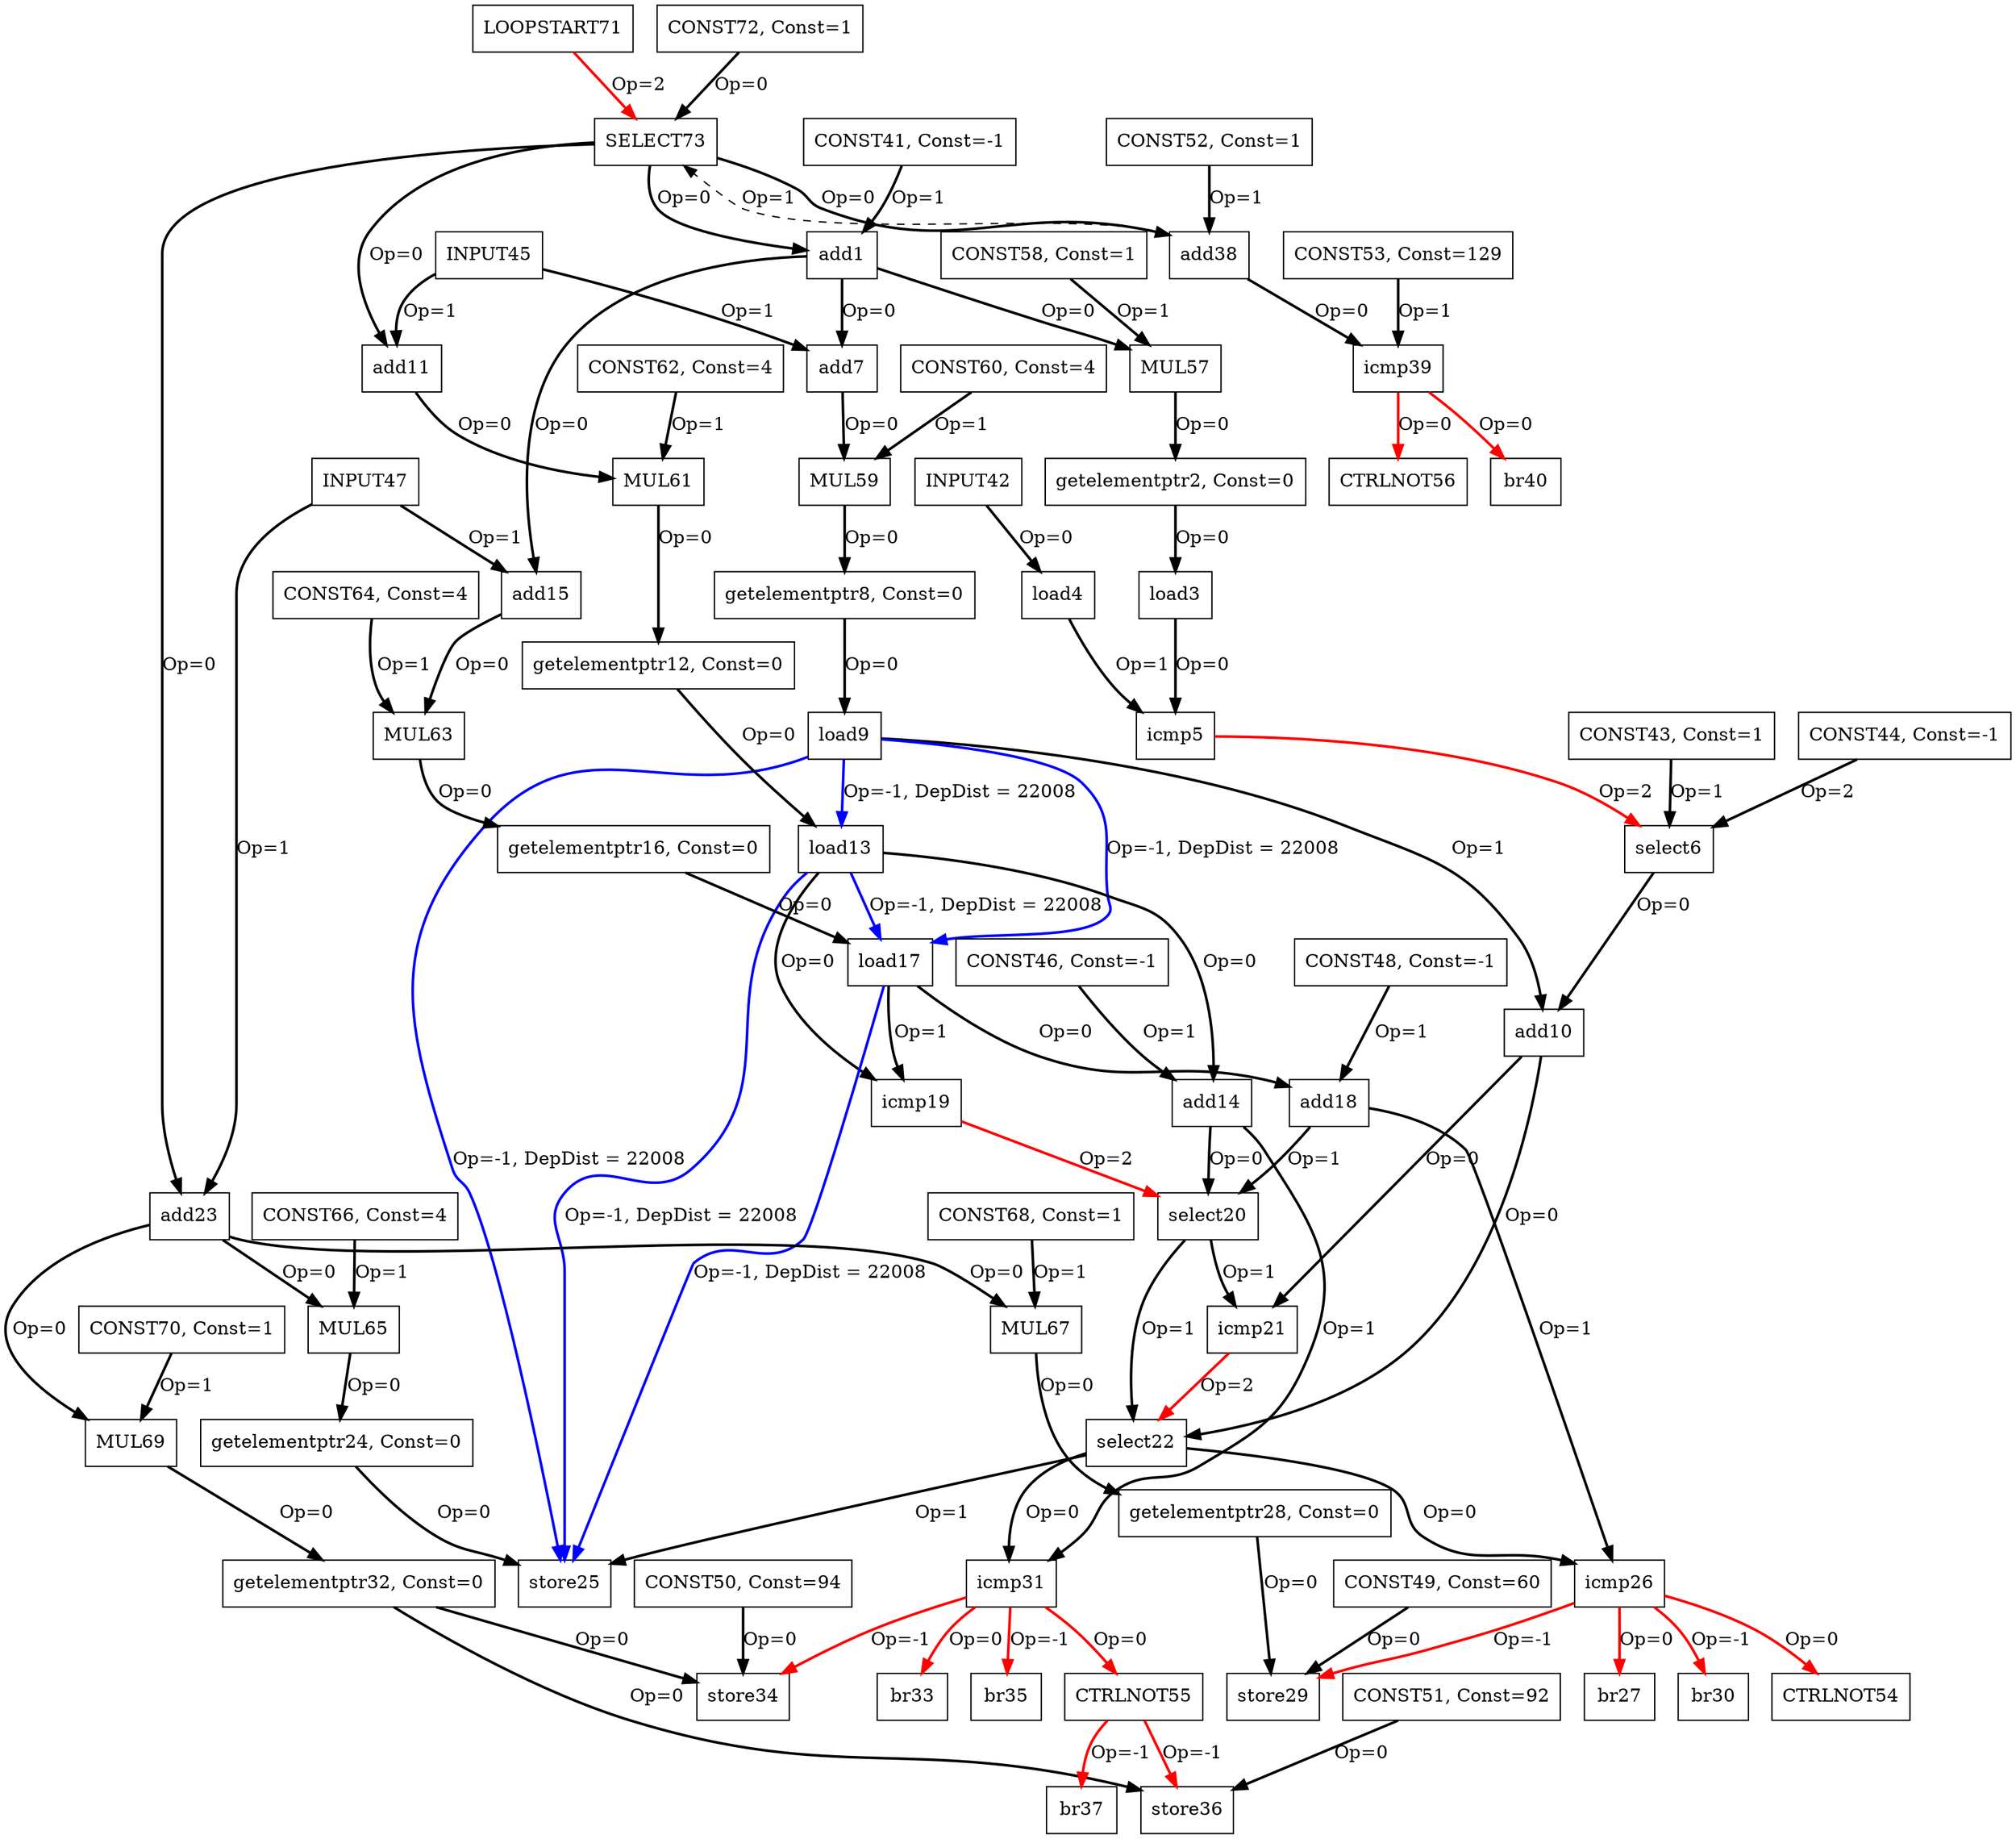 Digraph G {
add1[label = "add1", shape = box, color = black];
getelementptr2[label = "getelementptr2, Const=0", shape = box, color = black];
load3[label = "load3", shape = box, color = black];
load4[label = "load4", shape = box, color = black];
icmp5[label = "icmp5", shape = box, color = black];
select6[label = "select6", shape = box, color = black];
add7[label = "add7", shape = box, color = black];
getelementptr8[label = "getelementptr8, Const=0", shape = box, color = black];
load9[label = "load9", shape = box, color = black];
add10[label = "add10", shape = box, color = black];
add11[label = "add11", shape = box, color = black];
getelementptr12[label = "getelementptr12, Const=0", shape = box, color = black];
load13[label = "load13", shape = box, color = black];
add14[label = "add14", shape = box, color = black];
add15[label = "add15", shape = box, color = black];
getelementptr16[label = "getelementptr16, Const=0", shape = box, color = black];
load17[label = "load17", shape = box, color = black];
add18[label = "add18", shape = box, color = black];
icmp19[label = "icmp19", shape = box, color = black];
select20[label = "select20", shape = box, color = black];
icmp21[label = "icmp21", shape = box, color = black];
select22[label = "select22", shape = box, color = black];
add23[label = "add23", shape = box, color = black];
getelementptr24[label = "getelementptr24, Const=0", shape = box, color = black];
store25[label = "store25", shape = box, color = black];
icmp26[label = "icmp26", shape = box, color = black];
br27[label = "br27", shape = box, color = black];
getelementptr28[label = "getelementptr28, Const=0", shape = box, color = black];
store29[label = "store29", shape = box, color = black];
br30[label = "br30", shape = box, color = black];
icmp31[label = "icmp31", shape = box, color = black];
getelementptr32[label = "getelementptr32, Const=0", shape = box, color = black];
br33[label = "br33", shape = box, color = black];
store34[label = "store34", shape = box, color = black];
br35[label = "br35", shape = box, color = black];
store36[label = "store36", shape = box, color = black];
br37[label = "br37", shape = box, color = black];
add38[label = "add38", shape = box, color = black];
icmp39[label = "icmp39", shape = box, color = black];
br40[label = "br40", shape = box, color = black];
CONST41[label = "CONST41, Const=-1", shape = box, color = black];
INPUT42[label = "INPUT42", shape = box, color = black];
CONST43[label = "CONST43, Const=1", shape = box, color = black];
CONST44[label = "CONST44, Const=-1", shape = box, color = black];
INPUT45[label = "INPUT45", shape = box, color = black];
CONST46[label = "CONST46, Const=-1", shape = box, color = black];
INPUT47[label = "INPUT47", shape = box, color = black];
CONST48[label = "CONST48, Const=-1", shape = box, color = black];
CONST49[label = "CONST49, Const=60", shape = box, color = black];
CONST50[label = "CONST50, Const=94", shape = box, color = black];
CONST51[label = "CONST51, Const=92", shape = box, color = black];
CONST52[label = "CONST52, Const=1", shape = box, color = black];
CONST53[label = "CONST53, Const=129", shape = box, color = black];
CTRLNOT54[label = "CTRLNOT54", shape = box, color = black];
CTRLNOT55[label = "CTRLNOT55", shape = box, color = black];
CTRLNOT56[label = "CTRLNOT56", shape = box, color = black];
MUL57[label = "MUL57", shape = box, color = black];
CONST58[label = "CONST58, Const=1", shape = box, color = black];
MUL59[label = "MUL59", shape = box, color = black];
CONST60[label = "CONST60, Const=4", shape = box, color = black];
MUL61[label = "MUL61", shape = box, color = black];
CONST62[label = "CONST62, Const=4", shape = box, color = black];
MUL63[label = "MUL63", shape = box, color = black];
CONST64[label = "CONST64, Const=4", shape = box, color = black];
MUL65[label = "MUL65", shape = box, color = black];
CONST66[label = "CONST66, Const=4", shape = box, color = black];
MUL67[label = "MUL67", shape = box, color = black];
CONST68[label = "CONST68, Const=1", shape = box, color = black];
MUL69[label = "MUL69", shape = box, color = black];
CONST70[label = "CONST70, Const=1", shape = box, color = black];
LOOPSTART71[label = "LOOPSTART71", shape = box, color = black];
CONST72[label = "CONST72, Const=1", shape = box, color = black];
SELECT73[label = "SELECT73", shape = box, color = black];
CONST41 -> add1[color = black, style = bold, label = "Op=1"];
add1 -> add15[color = black, style = bold, label = "Op=0"];
add1 -> add7[color = black, style = bold, label = "Op=0"];
getelementptr2 -> load3[color = black, style = bold, label = "Op=0"];
load3 -> icmp5[color = black, style = bold, label = "Op=0"];
INPUT42 -> load4[color = black, style = bold, label = "Op=0"];
load4 -> icmp5[color = black, style = bold, label = "Op=1"];
icmp5 -> select6[color = red, style = bold, label = "Op=2"];
CONST43 -> select6[color = black, style = bold, label = "Op=1"];
CONST44 -> select6[color = black, style = bold, label = "Op=2"];
select6 -> add10[color = black, style = bold, label = "Op=0"];
INPUT45 -> add7[color = black, style = bold, label = "Op=1"];
getelementptr8 -> load9[color = black, style = bold, label = "Op=0"];
load9 -> add10[color = black, style = bold, label = "Op=1"];
add10 -> select22[color = black, style = bold, label = "Op=0"];
add10 -> icmp21[color = black, style = bold, label = "Op=0"];
INPUT45 -> add11[color = black, style = bold, label = "Op=1"];
getelementptr12 -> load13[color = black, style = bold, label = "Op=0"];
load13 -> icmp19[color = black, style = bold, label = "Op=0"];
load13 -> add14[color = black, style = bold, label = "Op=0"];
CONST46 -> add14[color = black, style = bold, label = "Op=1"];
add14 -> icmp31[color = black, style = bold, label = "Op=1"];
add14 -> select20[color = black, style = bold, label = "Op=0"];
INPUT47 -> add15[color = black, style = bold, label = "Op=1"];
getelementptr16 -> load17[color = black, style = bold, label = "Op=0"];
load17 -> icmp19[color = black, style = bold, label = "Op=1"];
load17 -> add18[color = black, style = bold, label = "Op=0"];
CONST48 -> add18[color = black, style = bold, label = "Op=1"];
add18 -> icmp26[color = black, style = bold, label = "Op=1"];
add18 -> select20[color = black, style = bold, label = "Op=1"];
icmp19 -> select20[color = red, style = bold, label = "Op=2"];
select20 -> select22[color = black, style = bold, label = "Op=1"];
select20 -> icmp21[color = black, style = bold, label = "Op=1"];
icmp21 -> select22[color = red, style = bold, label = "Op=2"];
select22 -> icmp31[color = black, style = bold, label = "Op=0"];
select22 -> icmp26[color = black, style = bold, label = "Op=0"];
select22 -> store25[color = black, style = bold, label = "Op=1"];
INPUT47 -> add23[color = black, style = bold, label = "Op=1"];
getelementptr24 -> store25[color = black, style = bold, label = "Op=0"];
icmp26 -> br27[color = red, style = bold, label = "Op=0"];
getelementptr28 -> store29[color = black, style = bold, label = "Op=0"];
CONST49 -> store29[color = black, style = bold, label = "Op=0"];
icmp31 -> br33[color = red, style = bold, label = "Op=0"];
getelementptr32 -> store36[color = black, style = bold, label = "Op=0"];
getelementptr32 -> store34[color = black, style = bold, label = "Op=0"];
CONST50 -> store34[color = black, style = bold, label = "Op=0"];
CONST51 -> store36[color = black, style = bold, label = "Op=0"];
CONST52 -> add38[color = black, style = bold, label = "Op=1"];
add38 -> icmp39[color = black, style = bold, label = "Op=0"];
CONST53 -> icmp39[color = black, style = bold, label = "Op=1"];
icmp39 -> br40[color = red, style = bold, label = "Op=0"];
load9 -> load13[color = blue, style = bold, label = "Op=-1, DepDist = 22008"];
load9 -> load17[color = blue, style = bold, label = "Op=-1, DepDist = 22008"];
load9 -> store25[color = blue, style = bold, label = "Op=-1, DepDist = 22008"];
load13 -> load17[color = blue, style = bold, label = "Op=-1, DepDist = 22008"];
load13 -> store25[color = blue, style = bold, label = "Op=-1, DepDist = 22008"];
load17 -> store25[color = blue, style = bold, label = "Op=-1, DepDist = 22008"];
icmp26 -> store29[color = red, style = bold, label = "Op=-1"];
icmp26 -> br30[color = red, style = bold, label = "Op=-1"];
icmp31 -> store34[color = red, style = bold, label = "Op=-1"];
icmp31 -> br35[color = red, style = bold, label = "Op=-1"];
icmp26 -> CTRLNOT54[color = red, style = bold, label = "Op=0"];
CTRLNOT55 -> store36[color = red, style = bold, label = "Op=-1"];
CTRLNOT55 -> br37[color = red, style = bold, label = "Op=-1"];
icmp31 -> CTRLNOT55[color = red, style = bold, label = "Op=0"];
icmp39 -> CTRLNOT56[color = red, style = bold, label = "Op=0"];
add1 -> MUL57[color = black, style = bold, label = "Op=0"];
CONST58 -> MUL57[color = black, style = bold, label = "Op=1"];
MUL57 -> getelementptr2[color = black, style = bold, label = "Op=0"];
add7 -> MUL59[color = black, style = bold, label = "Op=0"];
CONST60 -> MUL59[color = black, style = bold, label = "Op=1"];
MUL59 -> getelementptr8[color = black, style = bold, label = "Op=0"];
add11 -> MUL61[color = black, style = bold, label = "Op=0"];
CONST62 -> MUL61[color = black, style = bold, label = "Op=1"];
MUL61 -> getelementptr12[color = black, style = bold, label = "Op=0"];
add15 -> MUL63[color = black, style = bold, label = "Op=0"];
CONST64 -> MUL63[color = black, style = bold, label = "Op=1"];
MUL63 -> getelementptr16[color = black, style = bold, label = "Op=0"];
add23 -> MUL65[color = black, style = bold, label = "Op=0"];
CONST66 -> MUL65[color = black, style = bold, label = "Op=1"];
MUL65 -> getelementptr24[color = black, style = bold, label = "Op=0"];
add23 -> MUL67[color = black, style = bold, label = "Op=0"];
CONST68 -> MUL67[color = black, style = bold, label = "Op=1"];
MUL67 -> getelementptr28[color = black, style = bold, label = "Op=0"];
add23 -> MUL69[color = black, style = bold, label = "Op=0"];
CONST70 -> MUL69[color = black, style = bold, label = "Op=1"];
MUL69 -> getelementptr32[color = black, style = bold, label = "Op=0"];
CONST72 -> SELECT73[color = black, style = bold, label = "Op=0"];
add38 -> SELECT73[color = black, style = dashed, label = "Op=1"];
LOOPSTART71 -> SELECT73[color = red, style = bold, label = "Op=2"];
SELECT73 -> add38[color = black, style = bold, label = "Op=0"];
SELECT73 -> add23[color = black, style = bold, label = "Op=0"];
SELECT73 -> add11[color = black, style = bold, label = "Op=0"];
SELECT73 -> add1[color = black, style = bold, label = "Op=0"];
}
